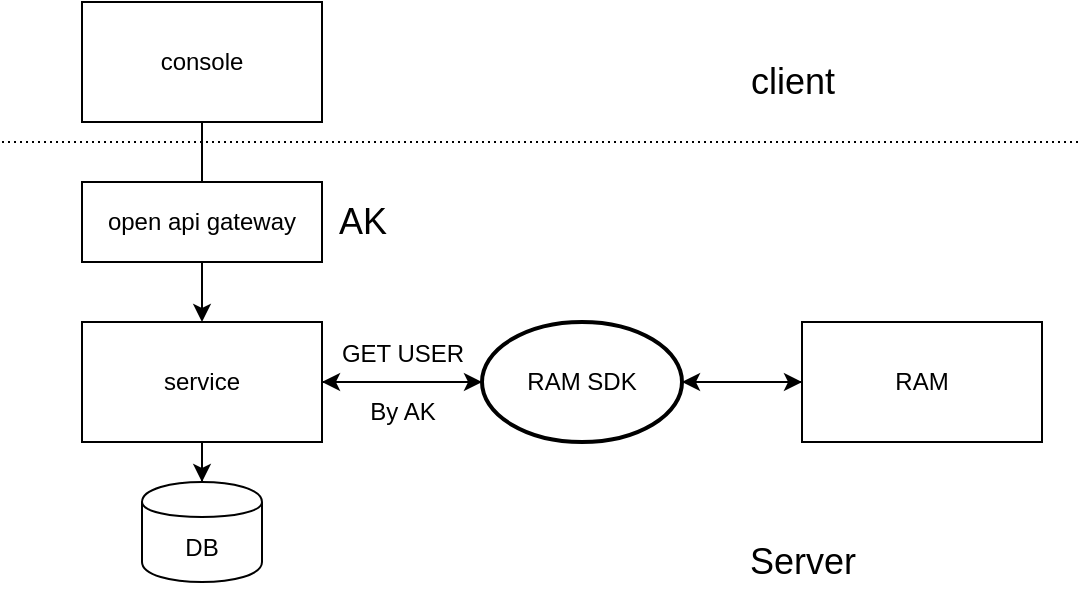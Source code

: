 <mxfile version="14.6.6" type="github">
  <diagram id="NHU5vDW58mHV1typeJDu" name="Page-1">
    <mxGraphModel dx="1298" dy="703" grid="1" gridSize="10" guides="1" tooltips="1" connect="1" arrows="1" fold="1" page="1" pageScale="1" pageWidth="827" pageHeight="1169" math="0" shadow="0">
      <root>
        <mxCell id="0" />
        <mxCell id="1" parent="0" />
        <mxCell id="5JXfPTWoFM99KCITv_9I-1" value="" style="edgeStyle=orthogonalEdgeStyle;rounded=0;orthogonalLoop=1;jettySize=auto;html=1;" edge="1" parent="1" source="5JXfPTWoFM99KCITv_9I-2" target="5JXfPTWoFM99KCITv_9I-6">
          <mxGeometry relative="1" as="geometry" />
        </mxCell>
        <mxCell id="5JXfPTWoFM99KCITv_9I-2" value="console" style="rounded=0;whiteSpace=wrap;html=1;" vertex="1" parent="1">
          <mxGeometry x="120" y="100" width="120" height="60" as="geometry" />
        </mxCell>
        <mxCell id="5JXfPTWoFM99KCITv_9I-3" value="open api gateway" style="rounded=0;whiteSpace=wrap;html=1;" vertex="1" parent="1">
          <mxGeometry x="120" y="190" width="120" height="40" as="geometry" />
        </mxCell>
        <mxCell id="5JXfPTWoFM99KCITv_9I-4" value="" style="edgeStyle=orthogonalEdgeStyle;rounded=0;orthogonalLoop=1;jettySize=auto;html=1;" edge="1" parent="1" source="5JXfPTWoFM99KCITv_9I-6">
          <mxGeometry relative="1" as="geometry">
            <mxPoint x="320" y="290" as="targetPoint" />
          </mxGeometry>
        </mxCell>
        <mxCell id="5JXfPTWoFM99KCITv_9I-5" value="" style="edgeStyle=orthogonalEdgeStyle;rounded=0;orthogonalLoop=1;jettySize=auto;html=1;" edge="1" parent="1" source="5JXfPTWoFM99KCITv_9I-6" target="5JXfPTWoFM99KCITv_9I-13">
          <mxGeometry relative="1" as="geometry" />
        </mxCell>
        <mxCell id="5JXfPTWoFM99KCITv_9I-6" value="service" style="rounded=0;whiteSpace=wrap;html=1;" vertex="1" parent="1">
          <mxGeometry x="120" y="260" width="120" height="60" as="geometry" />
        </mxCell>
        <mxCell id="5JXfPTWoFM99KCITv_9I-7" value="" style="edgeStyle=orthogonalEdgeStyle;rounded=0;orthogonalLoop=1;jettySize=auto;html=1;" edge="1" parent="1" source="5JXfPTWoFM99KCITv_9I-8" target="5JXfPTWoFM99KCITv_9I-11">
          <mxGeometry relative="1" as="geometry" />
        </mxCell>
        <mxCell id="5JXfPTWoFM99KCITv_9I-8" value="RAM" style="rounded=0;whiteSpace=wrap;html=1;" vertex="1" parent="1">
          <mxGeometry x="480" y="260" width="120" height="60" as="geometry" />
        </mxCell>
        <mxCell id="5JXfPTWoFM99KCITv_9I-9" value="" style="edgeStyle=orthogonalEdgeStyle;rounded=0;orthogonalLoop=1;jettySize=auto;html=1;" edge="1" parent="1" source="5JXfPTWoFM99KCITv_9I-11" target="5JXfPTWoFM99KCITv_9I-8">
          <mxGeometry relative="1" as="geometry" />
        </mxCell>
        <mxCell id="5JXfPTWoFM99KCITv_9I-10" value="" style="edgeStyle=orthogonalEdgeStyle;rounded=0;orthogonalLoop=1;jettySize=auto;html=1;" edge="1" parent="1" source="5JXfPTWoFM99KCITv_9I-11" target="5JXfPTWoFM99KCITv_9I-6">
          <mxGeometry relative="1" as="geometry" />
        </mxCell>
        <mxCell id="5JXfPTWoFM99KCITv_9I-11" value="RAM SDK" style="strokeWidth=2;html=1;shape=mxgraph.flowchart.start_1;whiteSpace=wrap;" vertex="1" parent="1">
          <mxGeometry x="320" y="260" width="100" height="60" as="geometry" />
        </mxCell>
        <mxCell id="5JXfPTWoFM99KCITv_9I-12" value="GET USER&lt;br&gt;&lt;br&gt;By AK" style="text;html=1;align=center;verticalAlign=middle;resizable=0;points=[];autosize=1;strokeColor=none;" vertex="1" parent="1">
          <mxGeometry x="240" y="265" width="80" height="50" as="geometry" />
        </mxCell>
        <mxCell id="5JXfPTWoFM99KCITv_9I-13" value="DB" style="shape=cylinder;whiteSpace=wrap;html=1;boundedLbl=1;backgroundOutline=1;rounded=0;" vertex="1" parent="1">
          <mxGeometry x="150" y="340" width="60" height="50" as="geometry" />
        </mxCell>
        <mxCell id="5JXfPTWoFM99KCITv_9I-14" value="" style="endArrow=none;html=1;rounded=0;dashed=1;dashPattern=1 2;" edge="1" parent="1">
          <mxGeometry relative="1" as="geometry">
            <mxPoint x="80" y="170" as="sourcePoint" />
            <mxPoint x="620" y="170" as="targetPoint" />
          </mxGeometry>
        </mxCell>
        <mxCell id="5JXfPTWoFM99KCITv_9I-15" value="&lt;font style=&quot;font-size: 18px&quot;&gt;client&lt;/font&gt;" style="text;html=1;align=center;verticalAlign=middle;resizable=0;points=[];autosize=1;strokeColor=none;" vertex="1" parent="1">
          <mxGeometry x="445" y="130" width="60" height="20" as="geometry" />
        </mxCell>
        <mxCell id="5JXfPTWoFM99KCITv_9I-16" value="Server" style="text;html=1;align=center;verticalAlign=middle;resizable=0;points=[];autosize=1;strokeColor=none;fontSize=18;" vertex="1" parent="1">
          <mxGeometry x="445" y="365" width="70" height="30" as="geometry" />
        </mxCell>
        <mxCell id="5JXfPTWoFM99KCITv_9I-17" value="AK" style="text;html=1;align=center;verticalAlign=middle;resizable=0;points=[];autosize=1;strokeColor=none;fontSize=18;" vertex="1" parent="1">
          <mxGeometry x="240" y="195" width="40" height="30" as="geometry" />
        </mxCell>
      </root>
    </mxGraphModel>
  </diagram>
</mxfile>
